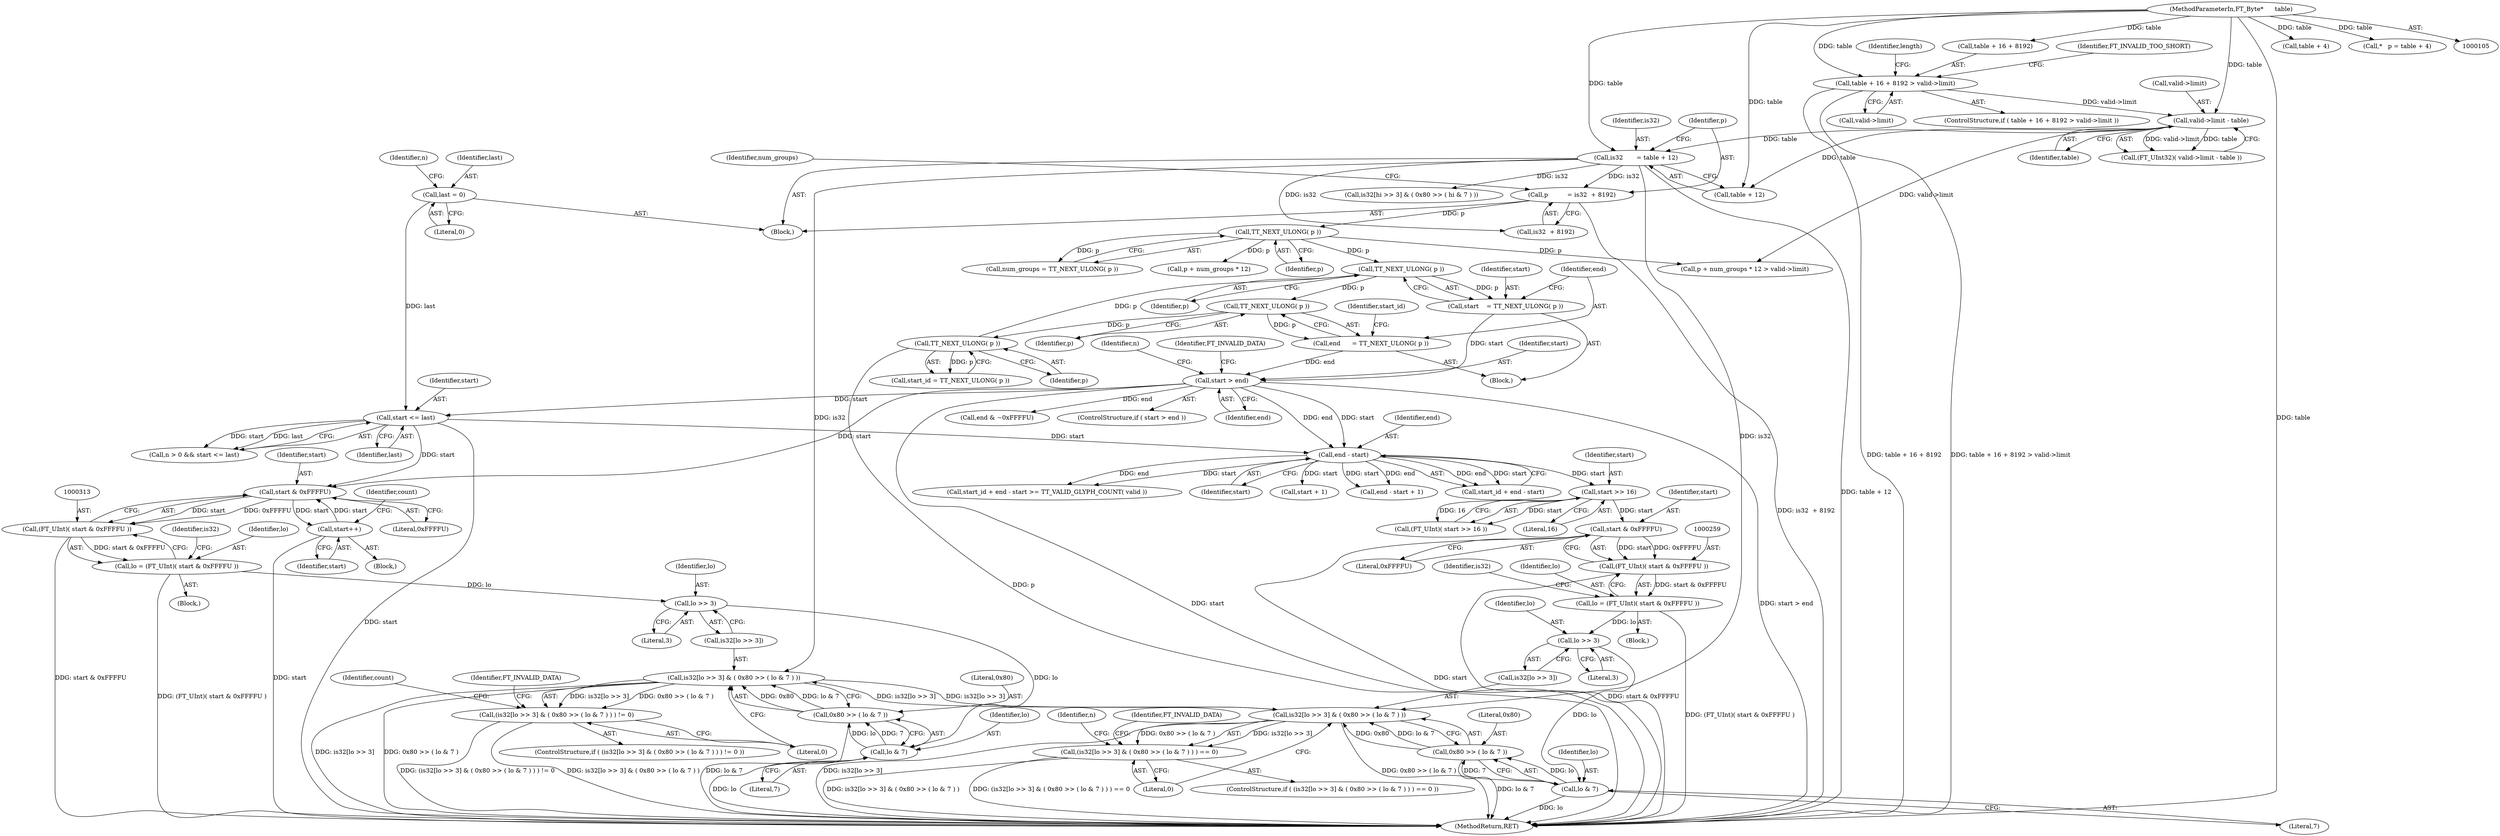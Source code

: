 digraph "1_savannah_602040b1112c9f94d68e200be59ea7ac3d104565@array" {
"1000319" [label="(Call,is32[lo >> 3] & ( 0x80 >> ( lo & 7 ) ))"];
"1000280" [label="(Call,is32[lo >> 3] & ( 0x80 >> ( lo & 7 ) ))"];
"1000319" [label="(Call,is32[lo >> 3] & ( 0x80 >> ( lo & 7 ) ))"];
"1000150" [label="(Call,is32       = table + 12)"];
"1000139" [label="(Call,valid->limit - table)"];
"1000119" [label="(Call,table + 16 + 8192 > valid->limit)"];
"1000106" [label="(MethodParameterIn,FT_Byte*      table)"];
"1000325" [label="(Call,0x80 >> ( lo & 7 ))"];
"1000327" [label="(Call,lo & 7)"];
"1000322" [label="(Call,lo >> 3)"];
"1000310" [label="(Call,lo = (FT_UInt)( start & 0xFFFFU ))"];
"1000312" [label="(Call,(FT_UInt)( start & 0xFFFFU ))"];
"1000314" [label="(Call,start & 0xFFFFU)"];
"1000209" [label="(Call,start > end)"];
"1000196" [label="(Call,start    = TT_NEXT_ULONG( p ))"];
"1000198" [label="(Call,TT_NEXT_ULONG( p ))"];
"1000206" [label="(Call,TT_NEXT_ULONG( p ))"];
"1000202" [label="(Call,TT_NEXT_ULONG( p ))"];
"1000162" [label="(Call,TT_NEXT_ULONG( p ))"];
"1000155" [label="(Call,p          = is32  + 8192)"];
"1000200" [label="(Call,end      = TT_NEXT_ULONG( p ))"];
"1000218" [label="(Call,start <= last)"];
"1000181" [label="(Call,last = 0)"];
"1000307" [label="(Call,start++)"];
"1000286" [label="(Call,0x80 >> ( lo & 7 ))"];
"1000288" [label="(Call,lo & 7)"];
"1000283" [label="(Call,lo >> 3)"];
"1000256" [label="(Call,lo = (FT_UInt)( start & 0xFFFFU ))"];
"1000258" [label="(Call,(FT_UInt)( start & 0xFFFFU ))"];
"1000260" [label="(Call,start & 0xFFFFU)"];
"1000253" [label="(Call,start >> 16)"];
"1000233" [label="(Call,end - start)"];
"1000279" [label="(Call,(is32[lo >> 3] & ( 0x80 >> ( lo & 7 ) ) ) == 0)"];
"1000318" [label="(Call,(is32[lo >> 3] & ( 0x80 >> ( lo & 7 ) ) ) != 0)"];
"1000251" [label="(Call,(FT_UInt)( start >> 16 ))"];
"1000331" [label="(Identifier,FT_INVALID_DATA)"];
"1000230" [label="(Call,start_id + end - start >= TT_VALID_GLYPH_COUNT( valid ))"];
"1000256" [label="(Call,lo = (FT_UInt)( start & 0xFFFFU ))"];
"1000267" [label="(Identifier,is32)"];
"1000206" [label="(Call,TT_NEXT_ULONG( p ))"];
"1000186" [label="(Identifier,n)"];
"1000296" [label="(Call,end & ~0xFFFFU)"];
"1000258" [label="(Call,(FT_UInt)( start & 0xFFFFU ))"];
"1000125" [label="(Call,valid->limit)"];
"1000315" [label="(Identifier,start)"];
"1000199" [label="(Identifier,p)"];
"1000202" [label="(Call,TT_NEXT_ULONG( p ))"];
"1000214" [label="(Call,n > 0 && start <= last)"];
"1000151" [label="(Identifier,is32)"];
"1000130" [label="(Identifier,length)"];
"1000150" [label="(Call,is32       = table + 12)"];
"1000309" [label="(Block,)"];
"1000209" [label="(Call,start > end)"];
"1000306" [label="(Identifier,count)"];
"1000323" [label="(Identifier,lo)"];
"1000196" [label="(Call,start    = TT_NEXT_ULONG( p ))"];
"1000192" [label="(Identifier,n)"];
"1000234" [label="(Identifier,end)"];
"1000312" [label="(Call,(FT_UInt)( start & 0xFFFFU ))"];
"1000316" [label="(Literal,0xFFFFU)"];
"1000137" [label="(Call,(FT_UInt32)( valid->limit - table ))"];
"1000198" [label="(Call,TT_NEXT_ULONG( p ))"];
"1000231" [label="(Call,start_id + end - start)"];
"1000330" [label="(Literal,0)"];
"1000143" [label="(Identifier,table)"];
"1000161" [label="(Identifier,num_groups)"];
"1000155" [label="(Call,p          = is32  + 8192)"];
"1000285" [label="(Literal,3)"];
"1000335" [label="(MethodReturn,RET)"];
"1000197" [label="(Identifier,start)"];
"1000324" [label="(Literal,3)"];
"1000265" [label="(Call,is32[hi >> 3] & ( 0x80 >> ( hi & 7 ) ))"];
"1000311" [label="(Identifier,lo)"];
"1000255" [label="(Literal,16)"];
"1000204" [label="(Call,start_id = TT_NEXT_ULONG( p ))"];
"1000308" [label="(Identifier,start)"];
"1000119" [label="(Call,table + 16 + 8192 > valid->limit)"];
"1000219" [label="(Identifier,start)"];
"1000325" [label="(Call,0x80 >> ( lo & 7 ))"];
"1000248" [label="(Block,)"];
"1000329" [label="(Literal,7)"];
"1000162" [label="(Call,TT_NEXT_ULONG( p ))"];
"1000260" [label="(Call,start & 0xFFFFU)"];
"1000165" [label="(Call,p + num_groups * 12 > valid->limit)"];
"1000307" [label="(Call,start++)"];
"1000152" [label="(Call,table + 12)"];
"1000278" [label="(ControlStructure,if ( (is32[lo >> 3] & ( 0x80 >> ( lo & 7 ) ) ) == 0 ))"];
"1000212" [label="(Identifier,FT_INVALID_DATA)"];
"1000304" [label="(Block,)"];
"1000302" [label="(Identifier,count)"];
"1000160" [label="(Call,num_groups = TT_NEXT_ULONG( p ))"];
"1000120" [label="(Call,table + 16 + 8192)"];
"1000208" [label="(ControlStructure,if ( start > end ))"];
"1000310" [label="(Call,lo = (FT_UInt)( start & 0xFFFFU ))"];
"1000112" [label="(Call,table + 4)"];
"1000181" [label="(Call,last = 0)"];
"1000218" [label="(Call,start <= last)"];
"1000261" [label="(Identifier,start)"];
"1000233" [label="(Call,end - start)"];
"1000183" [label="(Literal,0)"];
"1000207" [label="(Identifier,p)"];
"1000110" [label="(Call,*   p = table + 4)"];
"1000288" [label="(Call,lo & 7)"];
"1000283" [label="(Call,lo >> 3)"];
"1000319" [label="(Call,is32[lo >> 3] & ( 0x80 >> ( lo & 7 ) ))"];
"1000106" [label="(MethodParameterIn,FT_Byte*      table)"];
"1000166" [label="(Call,p + num_groups * 12)"];
"1000235" [label="(Identifier,start)"];
"1000327" [label="(Call,lo & 7)"];
"1000193" [label="(Block,)"];
"1000220" [label="(Identifier,last)"];
"1000245" [label="(Call,start + 1)"];
"1000262" [label="(Literal,0xFFFFU)"];
"1000157" [label="(Call,is32  + 8192)"];
"1000326" [label="(Literal,0x80)"];
"1000139" [label="(Call,valid->limit - table)"];
"1000257" [label="(Identifier,lo)"];
"1000328" [label="(Identifier,lo)"];
"1000108" [label="(Block,)"];
"1000210" [label="(Identifier,start)"];
"1000200" [label="(Call,end      = TT_NEXT_ULONG( p ))"];
"1000201" [label="(Identifier,end)"];
"1000284" [label="(Identifier,lo)"];
"1000279" [label="(Call,(is32[lo >> 3] & ( 0x80 >> ( lo & 7 ) ) ) == 0)"];
"1000163" [label="(Identifier,p)"];
"1000290" [label="(Literal,7)"];
"1000320" [label="(Call,is32[lo >> 3])"];
"1000118" [label="(ControlStructure,if ( table + 16 + 8192 > valid->limit ))"];
"1000281" [label="(Call,is32[lo >> 3])"];
"1000318" [label="(Call,(is32[lo >> 3] & ( 0x80 >> ( lo & 7 ) ) ) != 0)"];
"1000317" [label="(ControlStructure,if ( (is32[lo >> 3] & ( 0x80 >> ( lo & 7 ) ) ) != 0 ))"];
"1000286" [label="(Call,0x80 >> ( lo & 7 ))"];
"1000216" [label="(Identifier,n)"];
"1000140" [label="(Call,valid->limit)"];
"1000205" [label="(Identifier,start_id)"];
"1000291" [label="(Literal,0)"];
"1000156" [label="(Identifier,p)"];
"1000280" [label="(Call,is32[lo >> 3] & ( 0x80 >> ( lo & 7 ) ))"];
"1000287" [label="(Literal,0x80)"];
"1000253" [label="(Call,start >> 16)"];
"1000203" [label="(Identifier,p)"];
"1000243" [label="(Call,end - start + 1)"];
"1000321" [label="(Identifier,is32)"];
"1000254" [label="(Identifier,start)"];
"1000292" [label="(Identifier,FT_INVALID_DATA)"];
"1000211" [label="(Identifier,end)"];
"1000314" [label="(Call,start & 0xFFFFU)"];
"1000322" [label="(Call,lo >> 3)"];
"1000289" [label="(Identifier,lo)"];
"1000128" [label="(Identifier,FT_INVALID_TOO_SHORT)"];
"1000182" [label="(Identifier,last)"];
"1000319" -> "1000318"  [label="AST: "];
"1000319" -> "1000325"  [label="CFG: "];
"1000320" -> "1000319"  [label="AST: "];
"1000325" -> "1000319"  [label="AST: "];
"1000330" -> "1000319"  [label="CFG: "];
"1000319" -> "1000335"  [label="DDG: 0x80 >> ( lo & 7 )"];
"1000319" -> "1000335"  [label="DDG: is32[lo >> 3]"];
"1000319" -> "1000280"  [label="DDG: is32[lo >> 3]"];
"1000319" -> "1000318"  [label="DDG: is32[lo >> 3]"];
"1000319" -> "1000318"  [label="DDG: 0x80 >> ( lo & 7 )"];
"1000280" -> "1000319"  [label="DDG: is32[lo >> 3]"];
"1000150" -> "1000319"  [label="DDG: is32"];
"1000325" -> "1000319"  [label="DDG: 0x80"];
"1000325" -> "1000319"  [label="DDG: lo & 7"];
"1000280" -> "1000279"  [label="AST: "];
"1000280" -> "1000286"  [label="CFG: "];
"1000281" -> "1000280"  [label="AST: "];
"1000286" -> "1000280"  [label="AST: "];
"1000291" -> "1000280"  [label="CFG: "];
"1000280" -> "1000335"  [label="DDG: 0x80 >> ( lo & 7 )"];
"1000280" -> "1000335"  [label="DDG: is32[lo >> 3]"];
"1000280" -> "1000279"  [label="DDG: is32[lo >> 3]"];
"1000280" -> "1000279"  [label="DDG: 0x80 >> ( lo & 7 )"];
"1000150" -> "1000280"  [label="DDG: is32"];
"1000286" -> "1000280"  [label="DDG: 0x80"];
"1000286" -> "1000280"  [label="DDG: lo & 7"];
"1000150" -> "1000108"  [label="AST: "];
"1000150" -> "1000152"  [label="CFG: "];
"1000151" -> "1000150"  [label="AST: "];
"1000152" -> "1000150"  [label="AST: "];
"1000156" -> "1000150"  [label="CFG: "];
"1000150" -> "1000335"  [label="DDG: table + 12"];
"1000139" -> "1000150"  [label="DDG: table"];
"1000106" -> "1000150"  [label="DDG: table"];
"1000150" -> "1000155"  [label="DDG: is32"];
"1000150" -> "1000157"  [label="DDG: is32"];
"1000150" -> "1000265"  [label="DDG: is32"];
"1000139" -> "1000137"  [label="AST: "];
"1000139" -> "1000143"  [label="CFG: "];
"1000140" -> "1000139"  [label="AST: "];
"1000143" -> "1000139"  [label="AST: "];
"1000137" -> "1000139"  [label="CFG: "];
"1000139" -> "1000137"  [label="DDG: valid->limit"];
"1000139" -> "1000137"  [label="DDG: table"];
"1000119" -> "1000139"  [label="DDG: valid->limit"];
"1000106" -> "1000139"  [label="DDG: table"];
"1000139" -> "1000152"  [label="DDG: table"];
"1000139" -> "1000165"  [label="DDG: valid->limit"];
"1000119" -> "1000118"  [label="AST: "];
"1000119" -> "1000125"  [label="CFG: "];
"1000120" -> "1000119"  [label="AST: "];
"1000125" -> "1000119"  [label="AST: "];
"1000128" -> "1000119"  [label="CFG: "];
"1000130" -> "1000119"  [label="CFG: "];
"1000119" -> "1000335"  [label="DDG: table + 16 + 8192"];
"1000119" -> "1000335"  [label="DDG: table + 16 + 8192 > valid->limit"];
"1000106" -> "1000119"  [label="DDG: table"];
"1000106" -> "1000105"  [label="AST: "];
"1000106" -> "1000335"  [label="DDG: table"];
"1000106" -> "1000110"  [label="DDG: table"];
"1000106" -> "1000112"  [label="DDG: table"];
"1000106" -> "1000120"  [label="DDG: table"];
"1000106" -> "1000152"  [label="DDG: table"];
"1000325" -> "1000327"  [label="CFG: "];
"1000326" -> "1000325"  [label="AST: "];
"1000327" -> "1000325"  [label="AST: "];
"1000325" -> "1000335"  [label="DDG: lo & 7"];
"1000327" -> "1000325"  [label="DDG: lo"];
"1000327" -> "1000325"  [label="DDG: 7"];
"1000327" -> "1000329"  [label="CFG: "];
"1000328" -> "1000327"  [label="AST: "];
"1000329" -> "1000327"  [label="AST: "];
"1000327" -> "1000335"  [label="DDG: lo"];
"1000322" -> "1000327"  [label="DDG: lo"];
"1000322" -> "1000320"  [label="AST: "];
"1000322" -> "1000324"  [label="CFG: "];
"1000323" -> "1000322"  [label="AST: "];
"1000324" -> "1000322"  [label="AST: "];
"1000320" -> "1000322"  [label="CFG: "];
"1000310" -> "1000322"  [label="DDG: lo"];
"1000310" -> "1000309"  [label="AST: "];
"1000310" -> "1000312"  [label="CFG: "];
"1000311" -> "1000310"  [label="AST: "];
"1000312" -> "1000310"  [label="AST: "];
"1000321" -> "1000310"  [label="CFG: "];
"1000310" -> "1000335"  [label="DDG: (FT_UInt)( start & 0xFFFFU )"];
"1000312" -> "1000310"  [label="DDG: start & 0xFFFFU"];
"1000312" -> "1000314"  [label="CFG: "];
"1000313" -> "1000312"  [label="AST: "];
"1000314" -> "1000312"  [label="AST: "];
"1000312" -> "1000335"  [label="DDG: start & 0xFFFFU"];
"1000314" -> "1000312"  [label="DDG: start"];
"1000314" -> "1000312"  [label="DDG: 0xFFFFU"];
"1000314" -> "1000316"  [label="CFG: "];
"1000315" -> "1000314"  [label="AST: "];
"1000316" -> "1000314"  [label="AST: "];
"1000314" -> "1000307"  [label="DDG: start"];
"1000209" -> "1000314"  [label="DDG: start"];
"1000218" -> "1000314"  [label="DDG: start"];
"1000307" -> "1000314"  [label="DDG: start"];
"1000209" -> "1000208"  [label="AST: "];
"1000209" -> "1000211"  [label="CFG: "];
"1000210" -> "1000209"  [label="AST: "];
"1000211" -> "1000209"  [label="AST: "];
"1000212" -> "1000209"  [label="CFG: "];
"1000216" -> "1000209"  [label="CFG: "];
"1000209" -> "1000335"  [label="DDG: start > end"];
"1000209" -> "1000335"  [label="DDG: start"];
"1000196" -> "1000209"  [label="DDG: start"];
"1000200" -> "1000209"  [label="DDG: end"];
"1000209" -> "1000218"  [label="DDG: start"];
"1000209" -> "1000233"  [label="DDG: end"];
"1000209" -> "1000233"  [label="DDG: start"];
"1000209" -> "1000296"  [label="DDG: end"];
"1000196" -> "1000193"  [label="AST: "];
"1000196" -> "1000198"  [label="CFG: "];
"1000197" -> "1000196"  [label="AST: "];
"1000198" -> "1000196"  [label="AST: "];
"1000201" -> "1000196"  [label="CFG: "];
"1000198" -> "1000196"  [label="DDG: p"];
"1000198" -> "1000199"  [label="CFG: "];
"1000199" -> "1000198"  [label="AST: "];
"1000206" -> "1000198"  [label="DDG: p"];
"1000162" -> "1000198"  [label="DDG: p"];
"1000198" -> "1000202"  [label="DDG: p"];
"1000206" -> "1000204"  [label="AST: "];
"1000206" -> "1000207"  [label="CFG: "];
"1000207" -> "1000206"  [label="AST: "];
"1000204" -> "1000206"  [label="CFG: "];
"1000206" -> "1000335"  [label="DDG: p"];
"1000206" -> "1000204"  [label="DDG: p"];
"1000202" -> "1000206"  [label="DDG: p"];
"1000202" -> "1000200"  [label="AST: "];
"1000202" -> "1000203"  [label="CFG: "];
"1000203" -> "1000202"  [label="AST: "];
"1000200" -> "1000202"  [label="CFG: "];
"1000202" -> "1000200"  [label="DDG: p"];
"1000162" -> "1000160"  [label="AST: "];
"1000162" -> "1000163"  [label="CFG: "];
"1000163" -> "1000162"  [label="AST: "];
"1000160" -> "1000162"  [label="CFG: "];
"1000162" -> "1000160"  [label="DDG: p"];
"1000155" -> "1000162"  [label="DDG: p"];
"1000162" -> "1000165"  [label="DDG: p"];
"1000162" -> "1000166"  [label="DDG: p"];
"1000155" -> "1000108"  [label="AST: "];
"1000155" -> "1000157"  [label="CFG: "];
"1000156" -> "1000155"  [label="AST: "];
"1000157" -> "1000155"  [label="AST: "];
"1000161" -> "1000155"  [label="CFG: "];
"1000155" -> "1000335"  [label="DDG: is32  + 8192"];
"1000200" -> "1000193"  [label="AST: "];
"1000201" -> "1000200"  [label="AST: "];
"1000205" -> "1000200"  [label="CFG: "];
"1000218" -> "1000214"  [label="AST: "];
"1000218" -> "1000220"  [label="CFG: "];
"1000219" -> "1000218"  [label="AST: "];
"1000220" -> "1000218"  [label="AST: "];
"1000214" -> "1000218"  [label="CFG: "];
"1000218" -> "1000335"  [label="DDG: start"];
"1000218" -> "1000214"  [label="DDG: start"];
"1000218" -> "1000214"  [label="DDG: last"];
"1000181" -> "1000218"  [label="DDG: last"];
"1000218" -> "1000233"  [label="DDG: start"];
"1000181" -> "1000108"  [label="AST: "];
"1000181" -> "1000183"  [label="CFG: "];
"1000182" -> "1000181"  [label="AST: "];
"1000183" -> "1000181"  [label="AST: "];
"1000186" -> "1000181"  [label="CFG: "];
"1000307" -> "1000304"  [label="AST: "];
"1000307" -> "1000308"  [label="CFG: "];
"1000308" -> "1000307"  [label="AST: "];
"1000302" -> "1000307"  [label="CFG: "];
"1000307" -> "1000335"  [label="DDG: start"];
"1000286" -> "1000288"  [label="CFG: "];
"1000287" -> "1000286"  [label="AST: "];
"1000288" -> "1000286"  [label="AST: "];
"1000286" -> "1000335"  [label="DDG: lo & 7"];
"1000288" -> "1000286"  [label="DDG: lo"];
"1000288" -> "1000286"  [label="DDG: 7"];
"1000288" -> "1000290"  [label="CFG: "];
"1000289" -> "1000288"  [label="AST: "];
"1000290" -> "1000288"  [label="AST: "];
"1000288" -> "1000335"  [label="DDG: lo"];
"1000283" -> "1000288"  [label="DDG: lo"];
"1000283" -> "1000281"  [label="AST: "];
"1000283" -> "1000285"  [label="CFG: "];
"1000284" -> "1000283"  [label="AST: "];
"1000285" -> "1000283"  [label="AST: "];
"1000281" -> "1000283"  [label="CFG: "];
"1000256" -> "1000283"  [label="DDG: lo"];
"1000256" -> "1000248"  [label="AST: "];
"1000256" -> "1000258"  [label="CFG: "];
"1000257" -> "1000256"  [label="AST: "];
"1000258" -> "1000256"  [label="AST: "];
"1000267" -> "1000256"  [label="CFG: "];
"1000256" -> "1000335"  [label="DDG: (FT_UInt)( start & 0xFFFFU )"];
"1000258" -> "1000256"  [label="DDG: start & 0xFFFFU"];
"1000258" -> "1000260"  [label="CFG: "];
"1000259" -> "1000258"  [label="AST: "];
"1000260" -> "1000258"  [label="AST: "];
"1000258" -> "1000335"  [label="DDG: start & 0xFFFFU"];
"1000260" -> "1000258"  [label="DDG: start"];
"1000260" -> "1000258"  [label="DDG: 0xFFFFU"];
"1000260" -> "1000262"  [label="CFG: "];
"1000261" -> "1000260"  [label="AST: "];
"1000262" -> "1000260"  [label="AST: "];
"1000260" -> "1000335"  [label="DDG: start"];
"1000253" -> "1000260"  [label="DDG: start"];
"1000253" -> "1000251"  [label="AST: "];
"1000253" -> "1000255"  [label="CFG: "];
"1000254" -> "1000253"  [label="AST: "];
"1000255" -> "1000253"  [label="AST: "];
"1000251" -> "1000253"  [label="CFG: "];
"1000253" -> "1000251"  [label="DDG: start"];
"1000253" -> "1000251"  [label="DDG: 16"];
"1000233" -> "1000253"  [label="DDG: start"];
"1000233" -> "1000231"  [label="AST: "];
"1000233" -> "1000235"  [label="CFG: "];
"1000234" -> "1000233"  [label="AST: "];
"1000235" -> "1000233"  [label="AST: "];
"1000231" -> "1000233"  [label="CFG: "];
"1000233" -> "1000230"  [label="DDG: end"];
"1000233" -> "1000230"  [label="DDG: start"];
"1000233" -> "1000231"  [label="DDG: end"];
"1000233" -> "1000231"  [label="DDG: start"];
"1000233" -> "1000243"  [label="DDG: end"];
"1000233" -> "1000243"  [label="DDG: start"];
"1000233" -> "1000245"  [label="DDG: start"];
"1000279" -> "1000278"  [label="AST: "];
"1000279" -> "1000291"  [label="CFG: "];
"1000291" -> "1000279"  [label="AST: "];
"1000292" -> "1000279"  [label="CFG: "];
"1000192" -> "1000279"  [label="CFG: "];
"1000279" -> "1000335"  [label="DDG: is32[lo >> 3] & ( 0x80 >> ( lo & 7 ) )"];
"1000279" -> "1000335"  [label="DDG: (is32[lo >> 3] & ( 0x80 >> ( lo & 7 ) ) ) == 0"];
"1000318" -> "1000317"  [label="AST: "];
"1000318" -> "1000330"  [label="CFG: "];
"1000330" -> "1000318"  [label="AST: "];
"1000331" -> "1000318"  [label="CFG: "];
"1000306" -> "1000318"  [label="CFG: "];
"1000318" -> "1000335"  [label="DDG: (is32[lo >> 3] & ( 0x80 >> ( lo & 7 ) ) ) != 0"];
"1000318" -> "1000335"  [label="DDG: is32[lo >> 3] & ( 0x80 >> ( lo & 7 ) )"];
}
